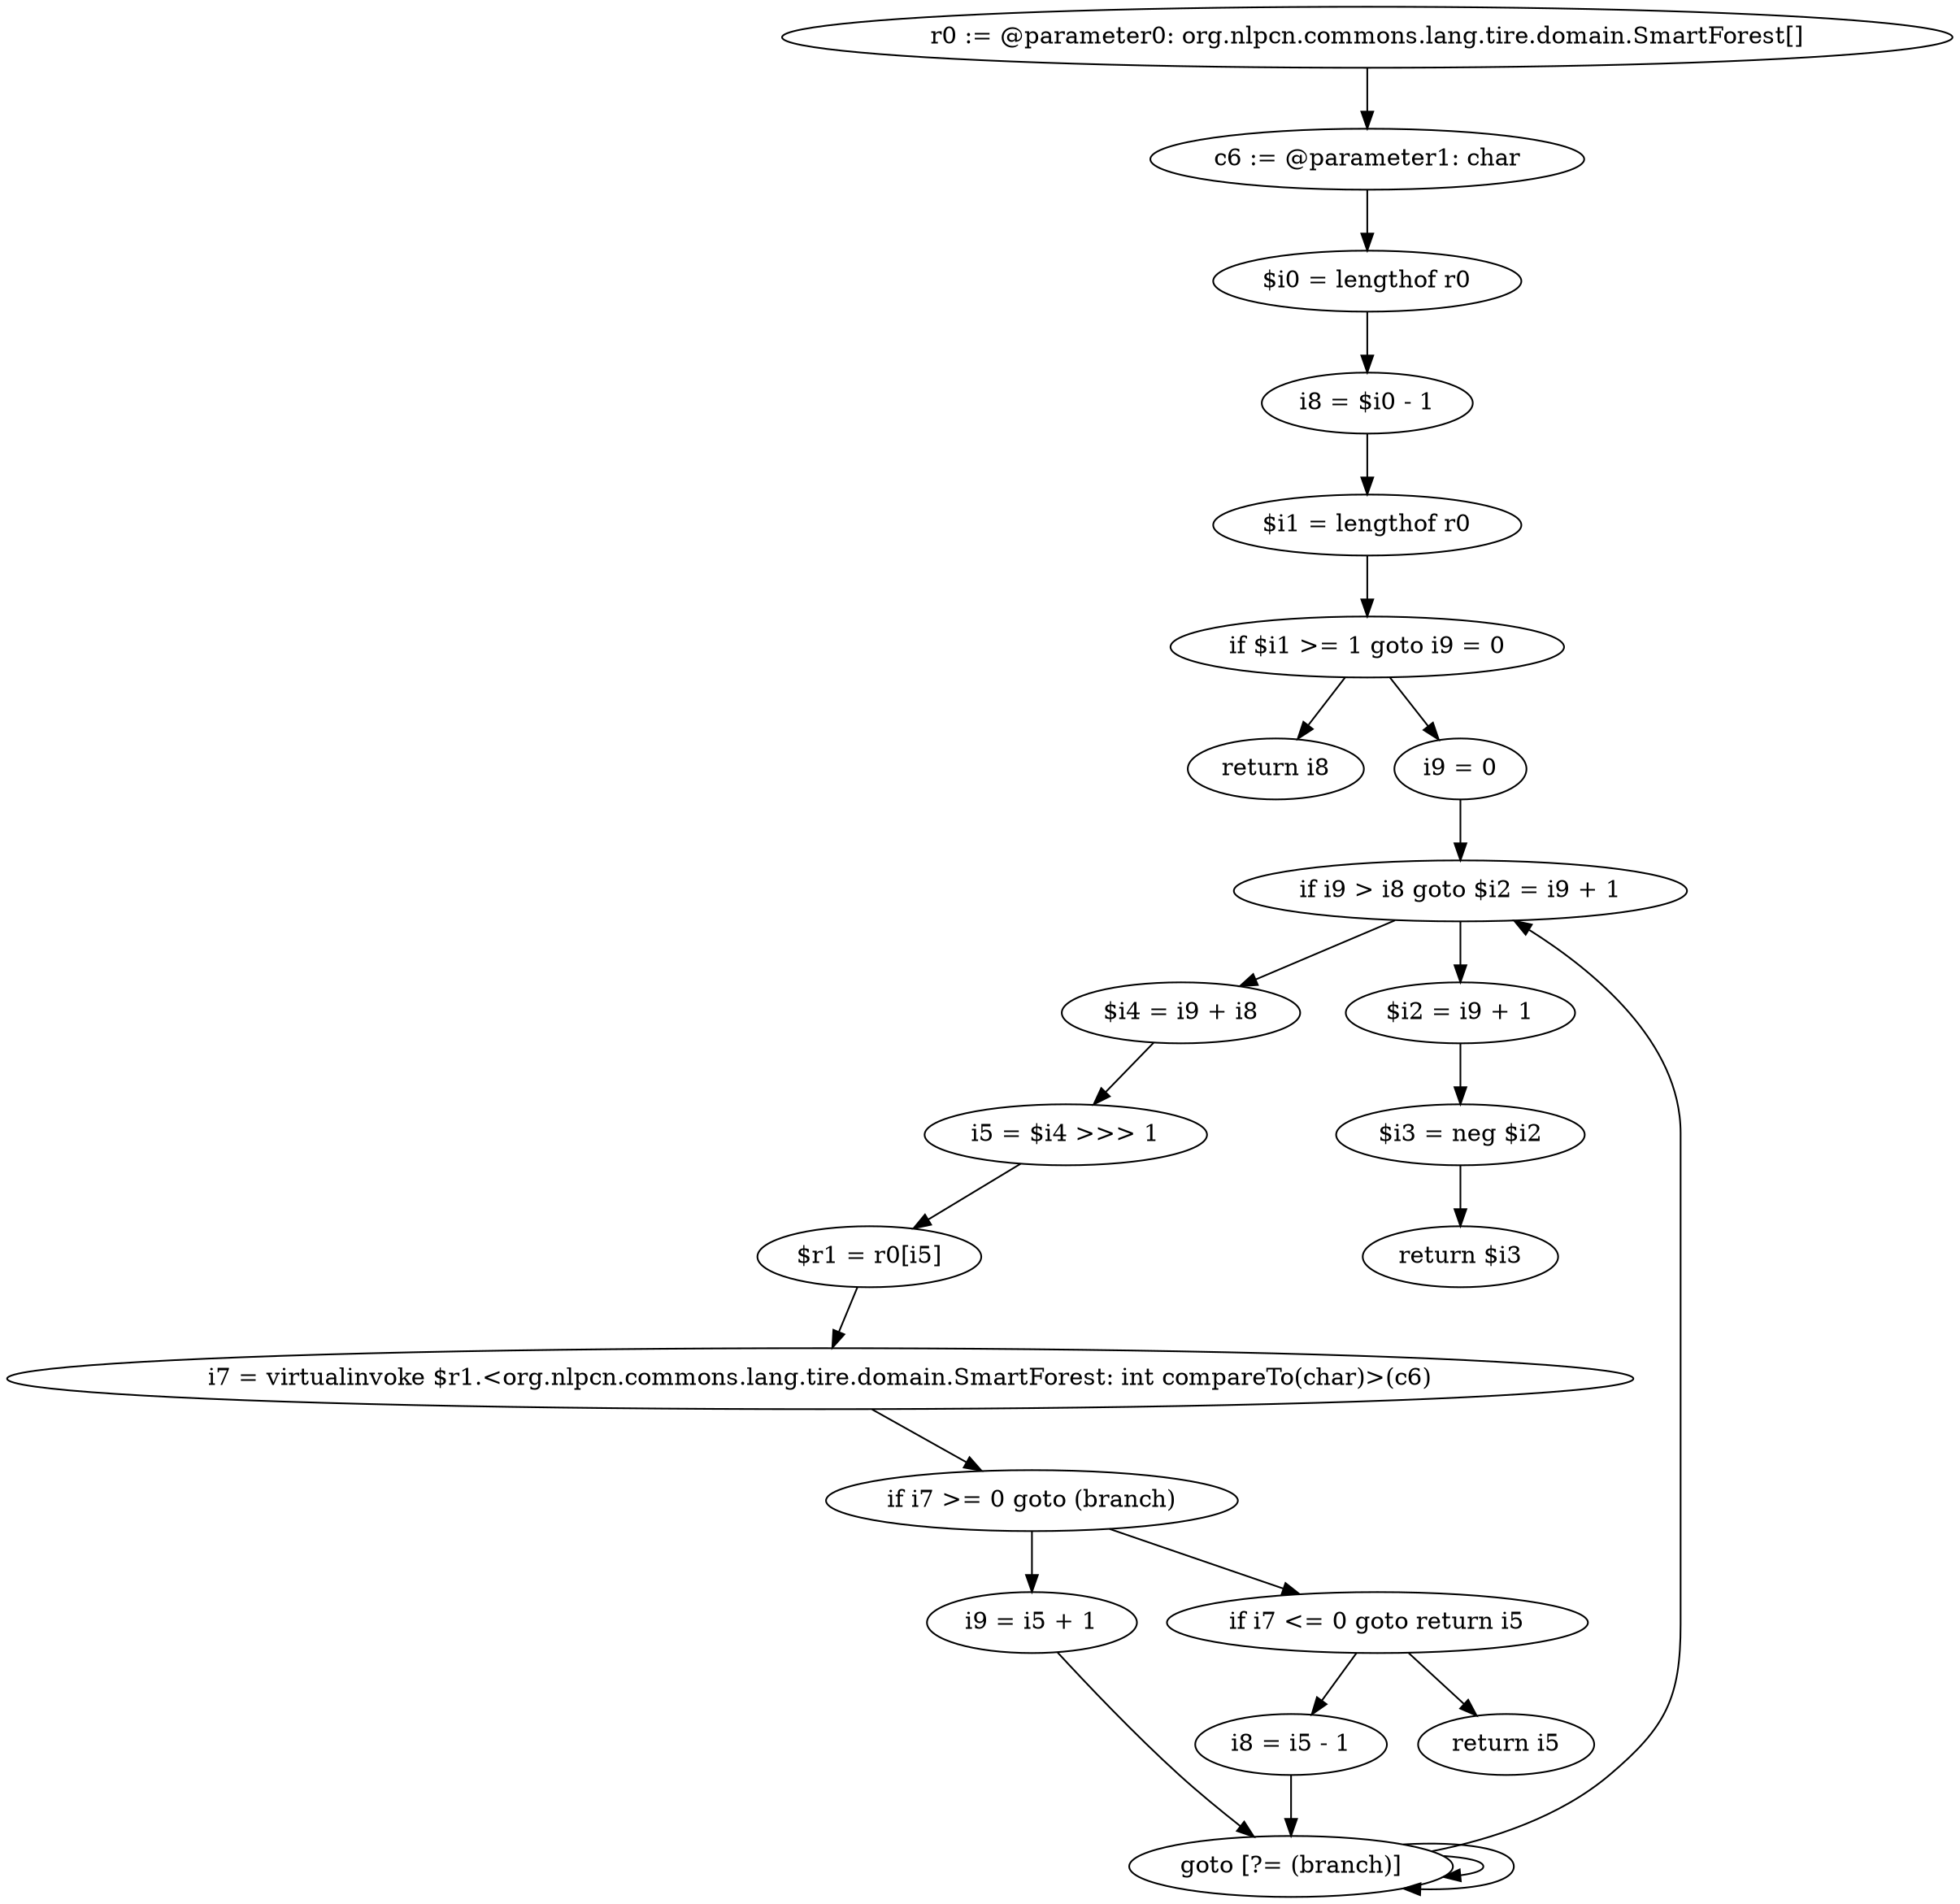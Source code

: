 digraph "unitGraph" {
    "r0 := @parameter0: org.nlpcn.commons.lang.tire.domain.SmartForest[]"
    "c6 := @parameter1: char"
    "$i0 = lengthof r0"
    "i8 = $i0 - 1"
    "$i1 = lengthof r0"
    "if $i1 >= 1 goto i9 = 0"
    "return i8"
    "i9 = 0"
    "if i9 > i8 goto $i2 = i9 + 1"
    "$i4 = i9 + i8"
    "i5 = $i4 >>> 1"
    "$r1 = r0[i5]"
    "i7 = virtualinvoke $r1.<org.nlpcn.commons.lang.tire.domain.SmartForest: int compareTo(char)>(c6)"
    "if i7 >= 0 goto (branch)"
    "i9 = i5 + 1"
    "goto [?= (branch)]"
    "if i7 <= 0 goto return i5"
    "i8 = i5 - 1"
    "return i5"
    "$i2 = i9 + 1"
    "$i3 = neg $i2"
    "return $i3"
    "r0 := @parameter0: org.nlpcn.commons.lang.tire.domain.SmartForest[]"->"c6 := @parameter1: char";
    "c6 := @parameter1: char"->"$i0 = lengthof r0";
    "$i0 = lengthof r0"->"i8 = $i0 - 1";
    "i8 = $i0 - 1"->"$i1 = lengthof r0";
    "$i1 = lengthof r0"->"if $i1 >= 1 goto i9 = 0";
    "if $i1 >= 1 goto i9 = 0"->"return i8";
    "if $i1 >= 1 goto i9 = 0"->"i9 = 0";
    "i9 = 0"->"if i9 > i8 goto $i2 = i9 + 1";
    "if i9 > i8 goto $i2 = i9 + 1"->"$i4 = i9 + i8";
    "if i9 > i8 goto $i2 = i9 + 1"->"$i2 = i9 + 1";
    "$i4 = i9 + i8"->"i5 = $i4 >>> 1";
    "i5 = $i4 >>> 1"->"$r1 = r0[i5]";
    "$r1 = r0[i5]"->"i7 = virtualinvoke $r1.<org.nlpcn.commons.lang.tire.domain.SmartForest: int compareTo(char)>(c6)";
    "i7 = virtualinvoke $r1.<org.nlpcn.commons.lang.tire.domain.SmartForest: int compareTo(char)>(c6)"->"if i7 >= 0 goto (branch)";
    "if i7 >= 0 goto (branch)"->"i9 = i5 + 1";
    "if i7 >= 0 goto (branch)"->"if i7 <= 0 goto return i5";
    "i9 = i5 + 1"->"goto [?= (branch)]";
    "goto [?= (branch)]"->"goto [?= (branch)]";
    "if i7 <= 0 goto return i5"->"i8 = i5 - 1";
    "if i7 <= 0 goto return i5"->"return i5";
    "i8 = i5 - 1"->"goto [?= (branch)]";
    "goto [?= (branch)]"->"goto [?= (branch)]";
    "goto [?= (branch)]"->"if i9 > i8 goto $i2 = i9 + 1";
    "$i2 = i9 + 1"->"$i3 = neg $i2";
    "$i3 = neg $i2"->"return $i3";
}

